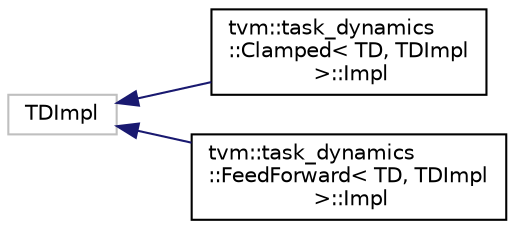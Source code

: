 digraph "Graphical Class Hierarchy"
{
 // LATEX_PDF_SIZE
  edge [fontname="Helvetica",fontsize="10",labelfontname="Helvetica",labelfontsize="10"];
  node [fontname="Helvetica",fontsize="10",shape=record];
  rankdir="LR";
  Node41 [label="TDImpl",height=0.2,width=0.4,color="grey75", fillcolor="white", style="filled",tooltip=" "];
  Node41 -> Node0 [dir="back",color="midnightblue",fontsize="10",style="solid",fontname="Helvetica"];
  Node0 [label="tvm::task_dynamics\l::Clamped\< TD, TDImpl\l \>::Impl",height=0.2,width=0.4,color="black", fillcolor="white", style="filled",URL="$classtvm_1_1task__dynamics_1_1Clamped_1_1Impl.html",tooltip=" "];
  Node41 -> Node43 [dir="back",color="midnightblue",fontsize="10",style="solid",fontname="Helvetica"];
  Node43 [label="tvm::task_dynamics\l::FeedForward\< TD, TDImpl\l \>::Impl",height=0.2,width=0.4,color="black", fillcolor="white", style="filled",URL="$classtvm_1_1task__dynamics_1_1FeedForward_1_1Impl.html",tooltip=" "];
}
